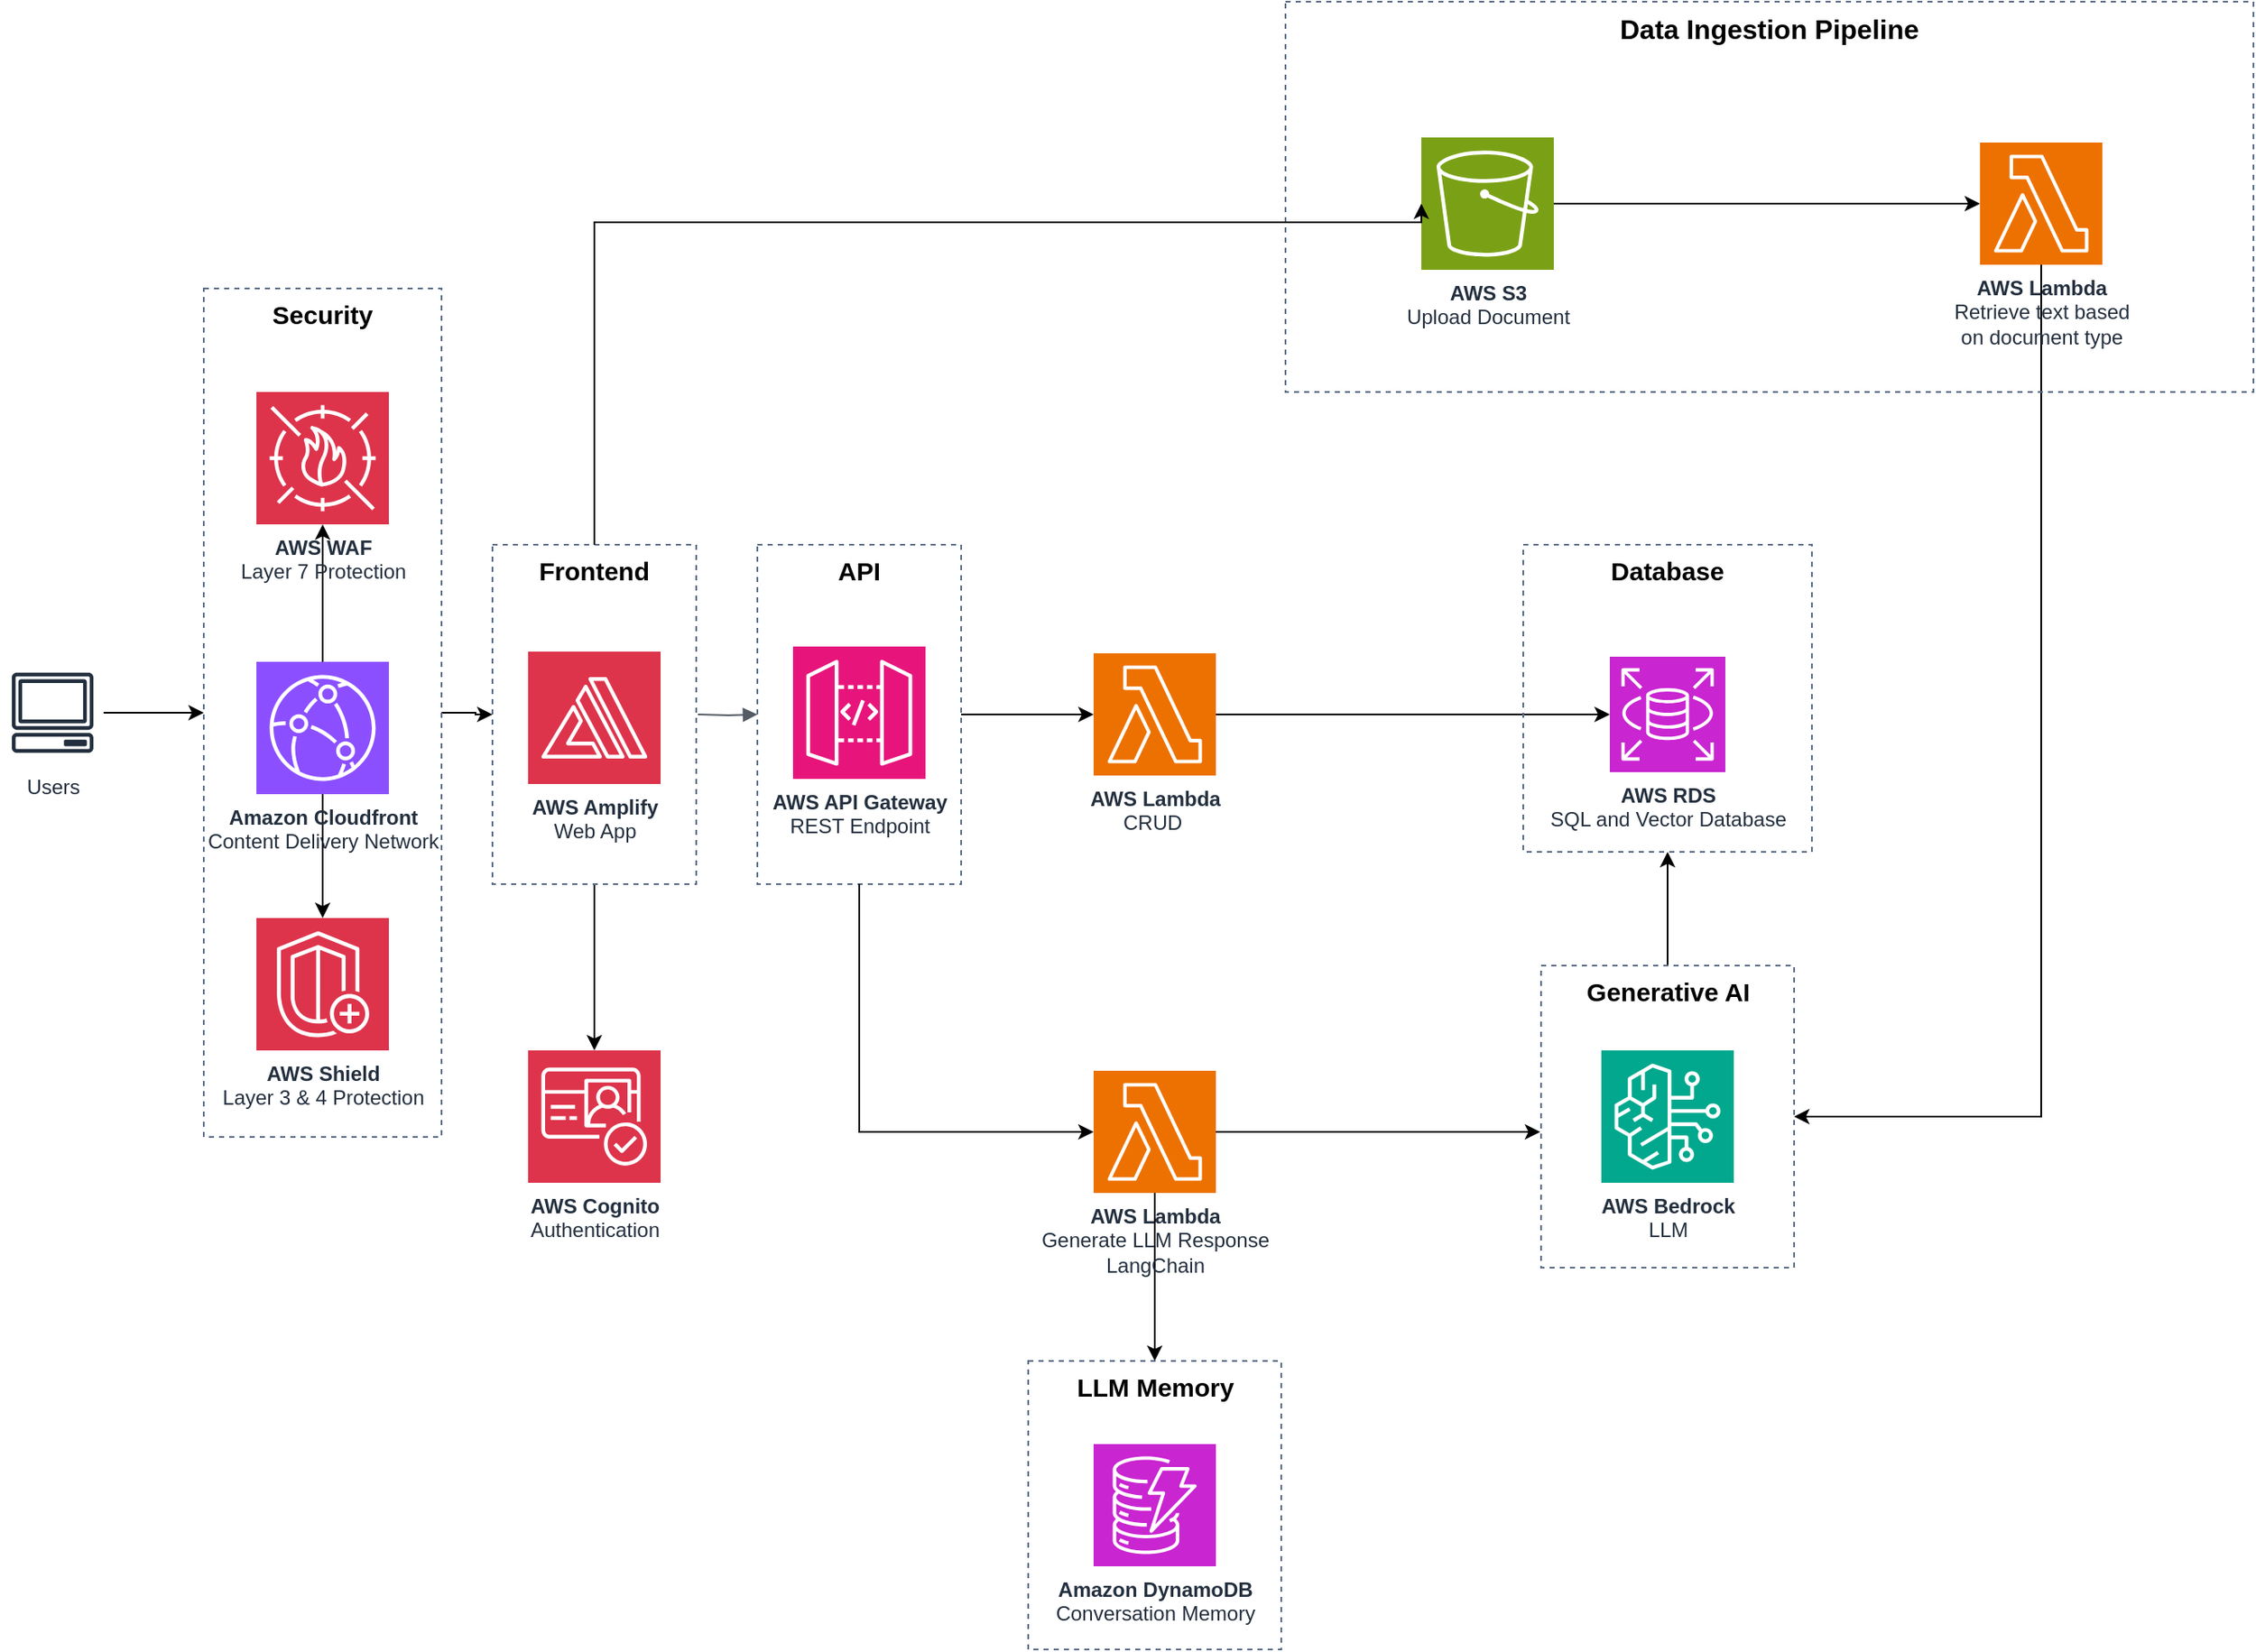 <mxfile version="24.7.7">
  <diagram name="Page-1" id="l1fh0S_OrW8yNGmGO06b">
    <mxGraphModel dx="2206" dy="1148" grid="1" gridSize="10" guides="1" tooltips="1" connect="1" arrows="1" fold="1" page="1" pageScale="1" pageWidth="850" pageHeight="1100" math="0" shadow="0">
      <root>
        <mxCell id="0" />
        <mxCell id="1" parent="0" />
        <mxCell id="vw9haiUQlAbyGq-rVxak-1" value="&lt;b&gt;AWS Cognito&lt;/b&gt;&lt;div&gt;Authentication&lt;/div&gt;" style="sketch=0;points=[[0,0,0],[0.25,0,0],[0.5,0,0],[0.75,0,0],[1,0,0],[0,1,0],[0.25,1,0],[0.5,1,0],[0.75,1,0],[1,1,0],[0,0.25,0],[0,0.5,0],[0,0.75,0],[1,0.25,0],[1,0.5,0],[1,0.75,0]];outlineConnect=0;fontColor=#232F3E;fillColor=#DD344C;strokeColor=#ffffff;dashed=0;verticalLabelPosition=bottom;verticalAlign=top;align=center;html=1;fontSize=12;fontStyle=0;aspect=fixed;shape=mxgraph.aws4.resourceIcon;resIcon=mxgraph.aws4.cognito;" vertex="1" parent="1">
          <mxGeometry x="384" y="788" width="78" height="78" as="geometry" />
        </mxCell>
        <mxCell id="vw9haiUQlAbyGq-rVxak-2" value="&lt;b&gt;AWS Amplify&lt;/b&gt;&lt;br&gt;Web App" style="sketch=0;points=[[0,0,0],[0.25,0,0],[0.5,0,0],[0.75,0,0],[1,0,0],[0,1,0],[0.25,1,0],[0.5,1,0],[0.75,1,0],[1,1,0],[0,0.25,0],[0,0.5,0],[0,0.75,0],[1,0.25,0],[1,0.5,0],[1,0.75,0]];outlineConnect=0;fontColor=#232F3E;fillColor=#DD344C;strokeColor=#ffffff;dashed=0;verticalLabelPosition=bottom;verticalAlign=top;align=center;html=1;fontSize=12;fontStyle=0;aspect=fixed;shape=mxgraph.aws4.resourceIcon;resIcon=mxgraph.aws4.amplify;" vertex="1" parent="1">
          <mxGeometry x="384" y="553" width="78" height="78" as="geometry" />
        </mxCell>
        <mxCell id="vw9haiUQlAbyGq-rVxak-3" value="&lt;b&gt;AWS RDS&lt;br&gt;&lt;/b&gt;SQL and Vector Database" style="sketch=0;points=[[0,0,0],[0.25,0,0],[0.5,0,0],[0.75,0,0],[1,0,0],[0,1,0],[0.25,1,0],[0.5,1,0],[0.75,1,0],[1,1,0],[0,0.25,0],[0,0.5,0],[0,0.75,0],[1,0.25,0],[1,0.5,0],[1,0.75,0]];outlineConnect=0;fontColor=#232F3E;fillColor=#C925D1;strokeColor=#ffffff;dashed=0;verticalLabelPosition=bottom;verticalAlign=top;align=center;html=1;fontSize=12;fontStyle=0;aspect=fixed;shape=mxgraph.aws4.resourceIcon;resIcon=mxgraph.aws4.rds;" vertex="1" parent="1">
          <mxGeometry x="1021" y="556" width="68" height="68" as="geometry" />
        </mxCell>
        <mxCell id="vw9haiUQlAbyGq-rVxak-4" value="" style="edgeStyle=orthogonalEdgeStyle;html=1;endArrow=block;elbow=vertical;startArrow=none;endFill=1;strokeColor=#545B64;rounded=0;entryX=0;entryY=0.5;entryDx=0;entryDy=0;" edge="1" parent="1" target="vw9haiUQlAbyGq-rVxak-23">
          <mxGeometry width="100" relative="1" as="geometry">
            <mxPoint x="484" y="590" as="sourcePoint" />
            <mxPoint x="566" y="588.5" as="targetPoint" />
          </mxGeometry>
        </mxCell>
        <mxCell id="vw9haiUQlAbyGq-rVxak-58" style="edgeStyle=orthogonalEdgeStyle;rounded=0;orthogonalLoop=1;jettySize=auto;html=1;" edge="1" parent="1" source="vw9haiUQlAbyGq-rVxak-6">
          <mxGeometry relative="1" as="geometry">
            <mxPoint x="980" y="836" as="targetPoint" />
          </mxGeometry>
        </mxCell>
        <mxCell id="vw9haiUQlAbyGq-rVxak-59" style="edgeStyle=orthogonalEdgeStyle;rounded=0;orthogonalLoop=1;jettySize=auto;html=1;entryX=0.5;entryY=0;entryDx=0;entryDy=0;" edge="1" parent="1" source="vw9haiUQlAbyGq-rVxak-6" target="vw9haiUQlAbyGq-rVxak-42">
          <mxGeometry relative="1" as="geometry" />
        </mxCell>
        <mxCell id="vw9haiUQlAbyGq-rVxak-6" value="&lt;b&gt;AWS Lambda&lt;/b&gt;&lt;br&gt;Generate LLM Response&lt;br&gt;&lt;div&gt;LangChain&lt;/div&gt;&lt;div&gt;&lt;br&gt;&lt;/div&gt;" style="sketch=0;points=[[0,0,0],[0.25,0,0],[0.5,0,0],[0.75,0,0],[1,0,0],[0,1,0],[0.25,1,0],[0.5,1,0],[0.75,1,0],[1,1,0],[0,0.25,0],[0,0.5,0],[0,0.75,0],[1,0.25,0],[1,0.5,0],[1,0.75,0]];outlineConnect=0;fontColor=#232F3E;fillColor=#ED7100;strokeColor=#ffffff;dashed=0;verticalLabelPosition=bottom;verticalAlign=top;align=center;html=1;fontSize=12;fontStyle=0;aspect=fixed;shape=mxgraph.aws4.resourceIcon;resIcon=mxgraph.aws4.lambda;" vertex="1" parent="1">
          <mxGeometry x="717" y="800" width="72" height="72" as="geometry" />
        </mxCell>
        <mxCell id="vw9haiUQlAbyGq-rVxak-7" style="edgeStyle=orthogonalEdgeStyle;rounded=0;orthogonalLoop=1;jettySize=auto;html=1;entryX=0;entryY=0.5;entryDx=0;entryDy=0;" edge="1" parent="1" source="vw9haiUQlAbyGq-rVxak-8" target="vw9haiUQlAbyGq-rVxak-36">
          <mxGeometry relative="1" as="geometry" />
        </mxCell>
        <mxCell id="vw9haiUQlAbyGq-rVxak-8" value="Users" style="sketch=0;outlineConnect=0;fontColor=#232F3E;gradientColor=none;strokeColor=#232F3E;fillColor=#ffffff;dashed=0;verticalLabelPosition=bottom;verticalAlign=top;align=center;html=1;fontSize=12;fontStyle=0;aspect=fixed;shape=mxgraph.aws4.resourceIcon;resIcon=mxgraph.aws4.client;" vertex="1" parent="1">
          <mxGeometry x="74" y="559" width="60" height="60" as="geometry" />
        </mxCell>
        <mxCell id="vw9haiUQlAbyGq-rVxak-9" style="edgeStyle=orthogonalEdgeStyle;rounded=0;orthogonalLoop=1;jettySize=auto;html=1;entryX=0;entryY=0.5;entryDx=0;entryDy=0;entryPerimeter=0;" edge="1" parent="1" source="vw9haiUQlAbyGq-rVxak-10" target="vw9haiUQlAbyGq-rVxak-3">
          <mxGeometry relative="1" as="geometry">
            <mxPoint x="864" y="590" as="targetPoint" />
          </mxGeometry>
        </mxCell>
        <mxCell id="vw9haiUQlAbyGq-rVxak-10" value="&lt;b&gt;AWS Lambda&lt;/b&gt;&lt;br&gt;CRUD&amp;nbsp;" style="sketch=0;points=[[0,0,0],[0.25,0,0],[0.5,0,0],[0.75,0,0],[1,0,0],[0,1,0],[0.25,1,0],[0.5,1,0],[0.75,1,0],[1,1,0],[0,0.25,0],[0,0.5,0],[0,0.75,0],[1,0.25,0],[1,0.5,0],[1,0.75,0]];outlineConnect=0;fontColor=#232F3E;fillColor=#ED7100;strokeColor=#ffffff;dashed=0;verticalLabelPosition=bottom;verticalAlign=top;align=center;html=1;fontSize=12;fontStyle=0;aspect=fixed;shape=mxgraph.aws4.resourceIcon;resIcon=mxgraph.aws4.lambda;" vertex="1" parent="1">
          <mxGeometry x="717" y="554" width="72" height="72" as="geometry" />
        </mxCell>
        <mxCell id="vw9haiUQlAbyGq-rVxak-11" style="edgeStyle=orthogonalEdgeStyle;rounded=0;orthogonalLoop=1;jettySize=auto;html=1;entryX=0;entryY=0.5;entryDx=0;entryDy=0;entryPerimeter=0;exitX=1;exitY=0.5;exitDx=0;exitDy=0;" edge="1" parent="1" source="vw9haiUQlAbyGq-rVxak-23" target="vw9haiUQlAbyGq-rVxak-10">
          <mxGeometry relative="1" as="geometry" />
        </mxCell>
        <mxCell id="vw9haiUQlAbyGq-rVxak-13" value="&lt;b&gt;AWS S3&lt;br&gt;&lt;/b&gt;Upload Document" style="sketch=0;points=[[0,0,0],[0.25,0,0],[0.5,0,0],[0.75,0,0],[1,0,0],[0,1,0],[0.25,1,0],[0.5,1,0],[0.75,1,0],[1,1,0],[0,0.25,0],[0,0.5,0],[0,0.75,0],[1,0.25,0],[1,0.5,0],[1,0.75,0]];outlineConnect=0;fontColor=#232F3E;fillColor=#7AA116;strokeColor=#ffffff;dashed=0;verticalLabelPosition=bottom;verticalAlign=top;align=center;html=1;fontSize=12;fontStyle=0;aspect=fixed;shape=mxgraph.aws4.resourceIcon;resIcon=mxgraph.aws4.s3;" vertex="1" parent="1">
          <mxGeometry x="910" y="250" width="78" height="78" as="geometry" />
        </mxCell>
        <mxCell id="vw9haiUQlAbyGq-rVxak-53" style="edgeStyle=orthogonalEdgeStyle;rounded=0;orthogonalLoop=1;jettySize=auto;html=1;entryX=1;entryY=0.5;entryDx=0;entryDy=0;" edge="1" parent="1" source="vw9haiUQlAbyGq-rVxak-14" target="vw9haiUQlAbyGq-rVxak-34">
          <mxGeometry relative="1" as="geometry">
            <Array as="points">
              <mxPoint x="1275" y="827" />
            </Array>
          </mxGeometry>
        </mxCell>
        <mxCell id="vw9haiUQlAbyGq-rVxak-14" value="&lt;b&gt;AWS Lambda&lt;/b&gt;&lt;br&gt;Retrieve text based &lt;br&gt;on document type" style="sketch=0;points=[[0,0,0],[0.25,0,0],[0.5,0,0],[0.75,0,0],[1,0,0],[0,1,0],[0.25,1,0],[0.5,1,0],[0.75,1,0],[1,1,0],[0,0.25,0],[0,0.5,0],[0,0.75,0],[1,0.25,0],[1,0.5,0],[1,0.75,0]];outlineConnect=0;fontColor=#232F3E;fillColor=#ED7100;strokeColor=#ffffff;dashed=0;verticalLabelPosition=bottom;verticalAlign=top;align=center;html=1;fontSize=12;fontStyle=0;aspect=fixed;shape=mxgraph.aws4.resourceIcon;resIcon=mxgraph.aws4.lambda;" vertex="1" parent="1">
          <mxGeometry x="1239" y="253" width="72" height="72" as="geometry" />
        </mxCell>
        <mxCell id="vw9haiUQlAbyGq-rVxak-15" style="edgeStyle=orthogonalEdgeStyle;rounded=0;orthogonalLoop=1;jettySize=auto;html=1;entryX=0;entryY=0.5;entryDx=0;entryDy=0;entryPerimeter=0;" edge="1" parent="1" source="vw9haiUQlAbyGq-rVxak-13" target="vw9haiUQlAbyGq-rVxak-14">
          <mxGeometry relative="1" as="geometry" />
        </mxCell>
        <mxCell id="vw9haiUQlAbyGq-rVxak-23" value="&lt;b&gt;&lt;font color=&quot;#000000&quot;&gt;API&lt;/font&gt;&lt;/b&gt;" style="fillColor=none;strokeColor=#5A6C86;dashed=1;verticalAlign=top;fontStyle=0;fontColor=#5A6C86;whiteSpace=wrap;html=1;fontSize=15;" vertex="1" parent="1">
          <mxGeometry x="519" y="490" width="120" height="200" as="geometry" />
        </mxCell>
        <mxCell id="vw9haiUQlAbyGq-rVxak-24" style="edgeStyle=orthogonalEdgeStyle;rounded=0;orthogonalLoop=1;jettySize=auto;html=1;" edge="1" parent="1" source="vw9haiUQlAbyGq-rVxak-25" target="vw9haiUQlAbyGq-rVxak-1">
          <mxGeometry relative="1" as="geometry" />
        </mxCell>
        <mxCell id="vw9haiUQlAbyGq-rVxak-25" value="&lt;font style=&quot;font-size: 15px;&quot; color=&quot;#000000&quot;&gt;&lt;b&gt;Frontend&lt;/b&gt;&lt;/font&gt;" style="fillColor=none;strokeColor=#5A6C86;dashed=1;verticalAlign=top;fontStyle=0;fontColor=#5A6C86;whiteSpace=wrap;html=1;" vertex="1" parent="1">
          <mxGeometry x="363" y="490" width="120" height="200" as="geometry" />
        </mxCell>
        <mxCell id="vw9haiUQlAbyGq-rVxak-26" style="edgeStyle=orthogonalEdgeStyle;rounded=0;orthogonalLoop=1;jettySize=auto;html=1;" edge="1" parent="1" source="vw9haiUQlAbyGq-rVxak-28" target="vw9haiUQlAbyGq-rVxak-30">
          <mxGeometry relative="1" as="geometry" />
        </mxCell>
        <mxCell id="vw9haiUQlAbyGq-rVxak-27" value="" style="edgeStyle=orthogonalEdgeStyle;rounded=0;orthogonalLoop=1;jettySize=auto;html=1;" edge="1" parent="1" source="vw9haiUQlAbyGq-rVxak-28" target="vw9haiUQlAbyGq-rVxak-29">
          <mxGeometry relative="1" as="geometry" />
        </mxCell>
        <mxCell id="vw9haiUQlAbyGq-rVxak-28" value="&lt;b&gt;Amazon Cloudfront&lt;/b&gt;&lt;br&gt;Content Delivery Network" style="sketch=0;points=[[0,0,0],[0.25,0,0],[0.5,0,0],[0.75,0,0],[1,0,0],[0,1,0],[0.25,1,0],[0.5,1,0],[0.75,1,0],[1,1,0],[0,0.25,0],[0,0.5,0],[0,0.75,0],[1,0.25,0],[1,0.5,0],[1,0.75,0]];outlineConnect=0;fontColor=#232F3E;fillColor=#8C4FFF;strokeColor=#ffffff;dashed=0;verticalLabelPosition=bottom;verticalAlign=top;align=center;html=1;fontSize=12;fontStyle=0;aspect=fixed;shape=mxgraph.aws4.resourceIcon;resIcon=mxgraph.aws4.cloudfront;" vertex="1" parent="1">
          <mxGeometry x="224" y="559" width="78" height="78" as="geometry" />
        </mxCell>
        <mxCell id="vw9haiUQlAbyGq-rVxak-29" value="&lt;b&gt;AWS Shield&lt;/b&gt;&lt;br&gt;Layer 3 &amp;amp; 4 Protection" style="sketch=0;points=[[0,0,0],[0.25,0,0],[0.5,0,0],[0.75,0,0],[1,0,0],[0,1,0],[0.25,1,0],[0.5,1,0],[0.75,1,0],[1,1,0],[0,0.25,0],[0,0.5,0],[0,0.75,0],[1,0.25,0],[1,0.5,0],[1,0.75,0]];outlineConnect=0;fontColor=#232F3E;fillColor=#DD344C;strokeColor=#ffffff;dashed=0;verticalLabelPosition=bottom;verticalAlign=top;align=center;html=1;fontSize=12;fontStyle=0;aspect=fixed;shape=mxgraph.aws4.resourceIcon;resIcon=mxgraph.aws4.shield;" vertex="1" parent="1">
          <mxGeometry x="224" y="710" width="78" height="78" as="geometry" />
        </mxCell>
        <mxCell id="vw9haiUQlAbyGq-rVxak-30" value="&lt;b&gt;AWS WAF&lt;/b&gt;&lt;br&gt;Layer 7 Protection" style="sketch=0;points=[[0,0,0],[0.25,0,0],[0.5,0,0],[0.75,0,0],[1,0,0],[0,1,0],[0.25,1,0],[0.5,1,0],[0.75,1,0],[1,1,0],[0,0.25,0],[0,0.5,0],[0,0.75,0],[1,0.25,0],[1,0.5,0],[1,0.75,0]];outlineConnect=0;fontColor=#232F3E;fillColor=#DD344C;strokeColor=#ffffff;dashed=0;verticalLabelPosition=bottom;verticalAlign=top;align=center;html=1;fontSize=12;fontStyle=0;aspect=fixed;shape=mxgraph.aws4.resourceIcon;resIcon=mxgraph.aws4.waf;" vertex="1" parent="1">
          <mxGeometry x="224" y="400" width="78" height="78" as="geometry" />
        </mxCell>
        <mxCell id="vw9haiUQlAbyGq-rVxak-31" style="edgeStyle=orthogonalEdgeStyle;rounded=0;orthogonalLoop=1;jettySize=auto;html=1;entryX=0;entryY=0.5;entryDx=0;entryDy=0;" edge="1" parent="1" source="vw9haiUQlAbyGq-rVxak-36" target="vw9haiUQlAbyGq-rVxak-25">
          <mxGeometry relative="1" as="geometry" />
        </mxCell>
        <mxCell id="vw9haiUQlAbyGq-rVxak-60" style="edgeStyle=orthogonalEdgeStyle;rounded=0;orthogonalLoop=1;jettySize=auto;html=1;entryX=0.5;entryY=1;entryDx=0;entryDy=0;" edge="1" parent="1" source="vw9haiUQlAbyGq-rVxak-34" target="vw9haiUQlAbyGq-rVxak-35">
          <mxGeometry relative="1" as="geometry" />
        </mxCell>
        <mxCell id="vw9haiUQlAbyGq-rVxak-34" value="&lt;font color=&quot;#000000&quot; style=&quot;font-size: 15px;&quot;&gt;&lt;b&gt;Generative AI&lt;/b&gt;&lt;/font&gt;" style="fillColor=none;strokeColor=#5A6C86;dashed=1;verticalAlign=top;fontStyle=0;fontColor=#5A6C86;whiteSpace=wrap;html=1;" vertex="1" parent="1">
          <mxGeometry x="980.5" y="738" width="149" height="178" as="geometry" />
        </mxCell>
        <mxCell id="vw9haiUQlAbyGq-rVxak-35" value="&lt;font style=&quot;font-size: 15px;&quot; color=&quot;#000000&quot;&gt;&lt;b&gt;Database&lt;/b&gt;&lt;/font&gt;" style="fillColor=none;strokeColor=#5A6C86;dashed=1;verticalAlign=top;fontStyle=0;fontColor=#5A6C86;whiteSpace=wrap;html=1;" vertex="1" parent="1">
          <mxGeometry x="970" y="490" width="170" height="181" as="geometry" />
        </mxCell>
        <mxCell id="vw9haiUQlAbyGq-rVxak-36" value="&lt;font color=&quot;#000000&quot; style=&quot;font-size: 15px;&quot;&gt;&lt;b&gt;Security&lt;/b&gt;&lt;/font&gt;&lt;div&gt;&lt;font color=&quot;#000000&quot; style=&quot;font-size: 15px;&quot;&gt;&lt;br&gt;&lt;/font&gt;&lt;/div&gt;" style="fillColor=none;strokeColor=#5A6C86;dashed=1;verticalAlign=top;fontStyle=0;fontColor=#5A6C86;whiteSpace=wrap;html=1;" vertex="1" parent="1">
          <mxGeometry x="193" y="339" width="140" height="500" as="geometry" />
        </mxCell>
        <mxCell id="vw9haiUQlAbyGq-rVxak-37" value="&lt;b&gt;AWS API Gateway&lt;/b&gt;&lt;br&gt;REST Endpoint" style="sketch=0;points=[[0,0,0],[0.25,0,0],[0.5,0,0],[0.75,0,0],[1,0,0],[0,1,0],[0.25,1,0],[0.5,1,0],[0.75,1,0],[1,1,0],[0,0.25,0],[0,0.5,0],[0,0.75,0],[1,0.25,0],[1,0.5,0],[1,0.75,0]];outlineConnect=0;fontColor=#232F3E;fillColor=#E7157B;strokeColor=#ffffff;dashed=0;verticalLabelPosition=bottom;verticalAlign=top;align=center;html=1;fontSize=12;fontStyle=0;aspect=fixed;shape=mxgraph.aws4.resourceIcon;resIcon=mxgraph.aws4.api_gateway;" vertex="1" parent="1">
          <mxGeometry x="540" y="550" width="78" height="78" as="geometry" />
        </mxCell>
        <mxCell id="vw9haiUQlAbyGq-rVxak-41" value="&lt;b&gt;Amazon DynamoDB&lt;/b&gt;&lt;br&gt;Conversation Memory" style="sketch=0;points=[[0,0,0],[0.25,0,0],[0.5,0,0],[0.75,0,0],[1,0,0],[0,1,0],[0.25,1,0],[0.5,1,0],[0.75,1,0],[1,1,0],[0,0.25,0],[0,0.5,0],[0,0.75,0],[1,0.25,0],[1,0.5,0],[1,0.75,0]];outlineConnect=0;fontColor=#232F3E;fillColor=#C925D1;strokeColor=#ffffff;dashed=0;verticalLabelPosition=bottom;verticalAlign=top;align=center;html=1;fontSize=12;fontStyle=0;aspect=fixed;shape=mxgraph.aws4.resourceIcon;resIcon=mxgraph.aws4.dynamodb;" vertex="1" parent="1">
          <mxGeometry x="717" y="1020" width="72" height="72" as="geometry" />
        </mxCell>
        <mxCell id="vw9haiUQlAbyGq-rVxak-42" value="&lt;font color=&quot;#000000&quot;&gt;&lt;b style=&quot;font-size: 15px;&quot;&gt;LLM Memory&lt;br&gt;&lt;/b&gt;&lt;/font&gt;" style="fillColor=none;strokeColor=#5A6C86;dashed=1;verticalAlign=top;fontStyle=0;fontColor=#5A6C86;whiteSpace=wrap;html=1;" vertex="1" parent="1">
          <mxGeometry x="678.5" y="971" width="149" height="170" as="geometry" />
        </mxCell>
        <mxCell id="vw9haiUQlAbyGq-rVxak-43" value="&lt;font style=&quot;font-size: 16px;&quot; color=&quot;#000000&quot;&gt;&lt;b&gt;Data Ingestion Pipeline&lt;/b&gt;&lt;/font&gt;" style="fillColor=none;strokeColor=#5A6C86;dashed=1;verticalAlign=top;fontStyle=0;fontColor=#5A6C86;whiteSpace=wrap;html=1;" vertex="1" parent="1">
          <mxGeometry x="830" y="170" width="570" height="230" as="geometry" />
        </mxCell>
        <mxCell id="vw9haiUQlAbyGq-rVxak-46" style="edgeStyle=orthogonalEdgeStyle;rounded=0;orthogonalLoop=1;jettySize=auto;html=1;entryX=0;entryY=0.5;entryDx=0;entryDy=0;entryPerimeter=0;" edge="1" parent="1" source="vw9haiUQlAbyGq-rVxak-25" target="vw9haiUQlAbyGq-rVxak-13">
          <mxGeometry relative="1" as="geometry">
            <Array as="points">
              <mxPoint x="423" y="300" />
            </Array>
          </mxGeometry>
        </mxCell>
        <mxCell id="vw9haiUQlAbyGq-rVxak-32" value="&lt;b&gt;AWS Bedrock&lt;/b&gt;&lt;br&gt;LLM" style="sketch=0;points=[[0,0,0],[0.25,0,0],[0.5,0,0],[0.75,0,0],[1,0,0],[0,1,0],[0.25,1,0],[0.5,1,0],[0.75,1,0],[1,1,0],[0,0.25,0],[0,0.5,0],[0,0.75,0],[1,0.25,0],[1,0.5,0],[1,0.75,0]];outlineConnect=0;fontColor=#232F3E;fillColor=#01A88D;strokeColor=#ffffff;dashed=0;verticalLabelPosition=bottom;verticalAlign=top;align=center;html=1;fontSize=12;fontStyle=0;aspect=fixed;shape=mxgraph.aws4.resourceIcon;resIcon=mxgraph.aws4.bedrock;" vertex="1" parent="1">
          <mxGeometry x="1016" y="788" width="78" height="78" as="geometry" />
        </mxCell>
        <mxCell id="vw9haiUQlAbyGq-rVxak-55" style="edgeStyle=orthogonalEdgeStyle;rounded=0;orthogonalLoop=1;jettySize=auto;html=1;entryX=0;entryY=0.5;entryDx=0;entryDy=0;entryPerimeter=0;" edge="1" parent="1" source="vw9haiUQlAbyGq-rVxak-23" target="vw9haiUQlAbyGq-rVxak-6">
          <mxGeometry relative="1" as="geometry">
            <Array as="points">
              <mxPoint x="579" y="836" />
            </Array>
          </mxGeometry>
        </mxCell>
      </root>
    </mxGraphModel>
  </diagram>
</mxfile>

